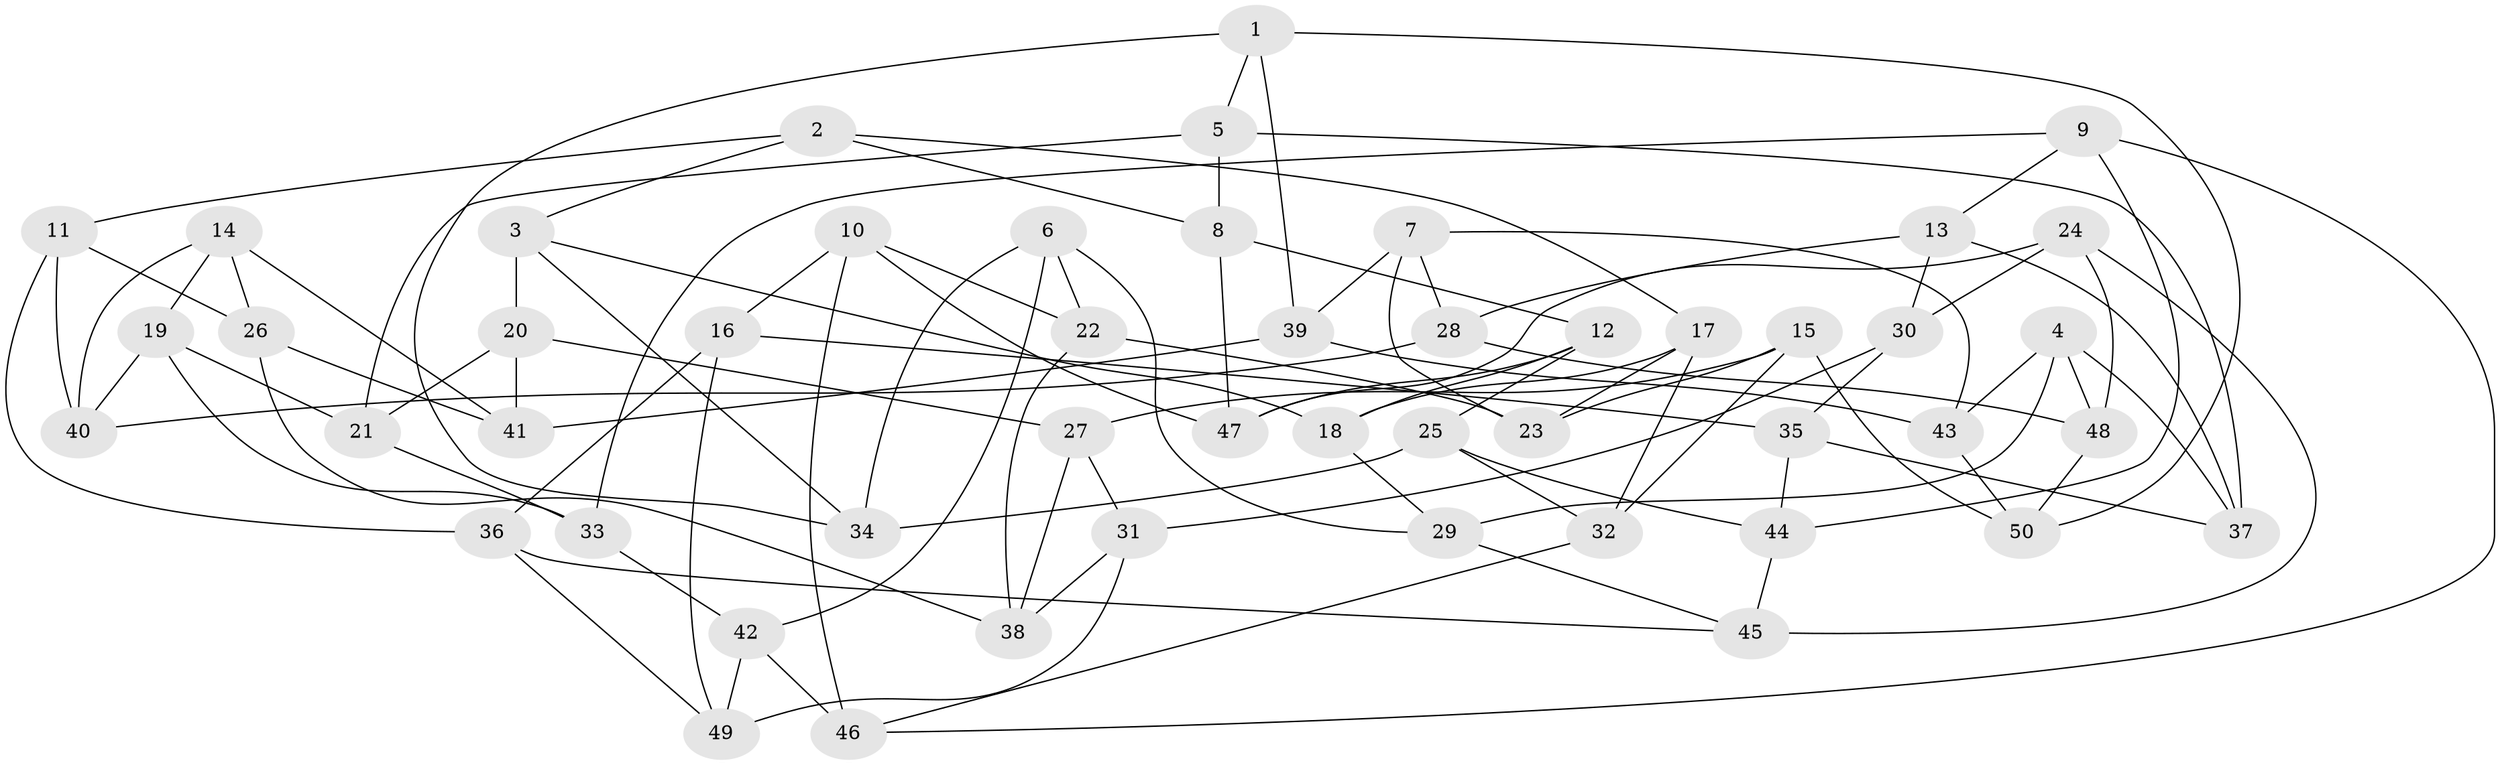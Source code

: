 // coarse degree distribution, {10: 0.1, 3: 0.05, 6: 0.2, 8: 0.1, 7: 0.05, 4: 0.4, 5: 0.1}
// Generated by graph-tools (version 1.1) at 2025/20/03/04/25 18:20:51]
// undirected, 50 vertices, 100 edges
graph export_dot {
graph [start="1"]
  node [color=gray90,style=filled];
  1;
  2;
  3;
  4;
  5;
  6;
  7;
  8;
  9;
  10;
  11;
  12;
  13;
  14;
  15;
  16;
  17;
  18;
  19;
  20;
  21;
  22;
  23;
  24;
  25;
  26;
  27;
  28;
  29;
  30;
  31;
  32;
  33;
  34;
  35;
  36;
  37;
  38;
  39;
  40;
  41;
  42;
  43;
  44;
  45;
  46;
  47;
  48;
  49;
  50;
  1 -- 50;
  1 -- 5;
  1 -- 34;
  1 -- 39;
  2 -- 17;
  2 -- 11;
  2 -- 8;
  2 -- 3;
  3 -- 34;
  3 -- 18;
  3 -- 20;
  4 -- 29;
  4 -- 37;
  4 -- 48;
  4 -- 43;
  5 -- 8;
  5 -- 37;
  5 -- 21;
  6 -- 42;
  6 -- 22;
  6 -- 34;
  6 -- 29;
  7 -- 28;
  7 -- 39;
  7 -- 43;
  7 -- 23;
  8 -- 47;
  8 -- 12;
  9 -- 33;
  9 -- 46;
  9 -- 44;
  9 -- 13;
  10 -- 47;
  10 -- 16;
  10 -- 46;
  10 -- 22;
  11 -- 26;
  11 -- 36;
  11 -- 40;
  12 -- 25;
  12 -- 18;
  12 -- 47;
  13 -- 37;
  13 -- 30;
  13 -- 28;
  14 -- 26;
  14 -- 41;
  14 -- 40;
  14 -- 19;
  15 -- 27;
  15 -- 50;
  15 -- 23;
  15 -- 32;
  16 -- 35;
  16 -- 49;
  16 -- 36;
  17 -- 32;
  17 -- 23;
  17 -- 18;
  18 -- 29;
  19 -- 33;
  19 -- 21;
  19 -- 40;
  20 -- 41;
  20 -- 27;
  20 -- 21;
  21 -- 33;
  22 -- 38;
  22 -- 23;
  24 -- 47;
  24 -- 48;
  24 -- 30;
  24 -- 45;
  25 -- 32;
  25 -- 34;
  25 -- 44;
  26 -- 41;
  26 -- 38;
  27 -- 31;
  27 -- 38;
  28 -- 48;
  28 -- 40;
  29 -- 45;
  30 -- 31;
  30 -- 35;
  31 -- 38;
  31 -- 49;
  32 -- 46;
  33 -- 42;
  35 -- 37;
  35 -- 44;
  36 -- 45;
  36 -- 49;
  39 -- 41;
  39 -- 43;
  42 -- 49;
  42 -- 46;
  43 -- 50;
  44 -- 45;
  48 -- 50;
}
